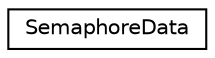 digraph "Graphical Class Hierarchy"
{
 // LATEX_PDF_SIZE
  edge [fontname="Helvetica",fontsize="10",labelfontname="Helvetica",labelfontsize="10"];
  node [fontname="Helvetica",fontsize="10",shape=record];
  rankdir="LR";
  Node0 [label="SemaphoreData",height=0.2,width=0.4,color="black", fillcolor="white", style="filled",URL="$struct_semaphore_data.html",tooltip=" "];
}
